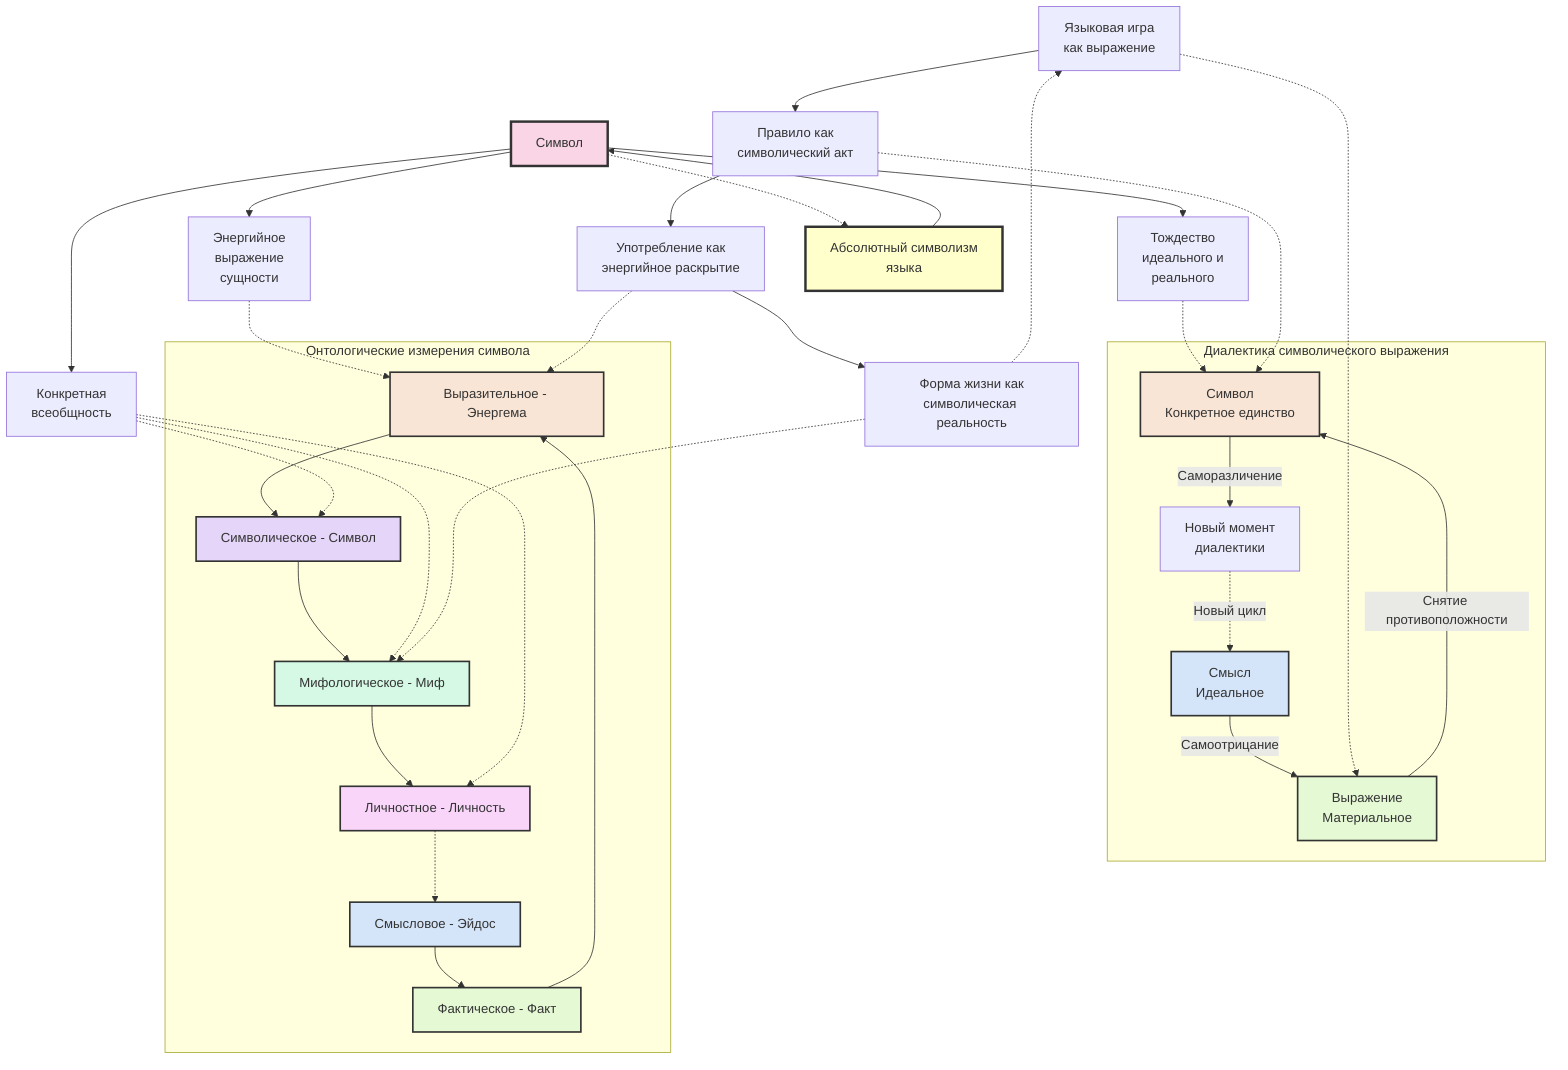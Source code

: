 graph TB
    A[Символ] --> B[Тождество\nидеального и\nреального]
    A --> C[Энергийное\nвыражение\nсущности]
    A --> D[Конкретная\nвсеобщность]
    
    subgraph "Диалектика символического выражения"
        E[Смысл\n Идеальное] -->|Самоотрицание| F[Выражение\n Материальное]
        F -->|Снятие противоположности| G[Символ\n Конкретное единство]
        G -->|Саморазличение| H[Новый момент\nдиалектики]
        H -.->|Новый цикл| E
    end
    
    subgraph "Онтологические измерения символа"
        I[Смысловое - Эйдос] --> J[Фактическое - Факт]
        J --> K[Выразительное - Энергема]
        K --> L[Символическое - Символ]
        L --> M[Мифологическое - Миф]
        M --> N[Личностное - Личность]
        N -.-> I
    end
    
    B -.-> G
    C -.-> K
    D -.-> L
    D -.-> M
    D -.-> N
    
    O[Языковая игра\nкак выражение] --> P[Правило как\nсимволический акт]
    P --> Q[Употребление как\nэнергийное раскрытие]
    Q --> R[Форма жизни как\nсимволическая реальность]
    R -.-> O
    
    O -.-> F
    P -.-> G
    Q -.-> K
    R -.-> M
    
    S[Абсолютный символизм\nязыка] --> A
    A -.-> S
    
    style A fill:#f9d5e5,stroke:#333,stroke-width:3px
    style E fill:#d5e5f9,stroke:#333,stroke-width:2px
    style F fill:#e5f9d5,stroke:#333,stroke-width:2px
    style G fill:#f9e5d5,stroke:#333,stroke-width:2px
    style S fill:#ffffcc,stroke:#333,stroke-width:3px
    style I fill:#d5e5f9,stroke:#333,stroke-width:2px
    style J fill:#e5f9d5,stroke:#333,stroke-width:2px
    style K fill:#f9e5d5,stroke:#333,stroke-width:2px
    style L fill:#e5d5f9,stroke:#333,stroke-width:2px
    style M fill:#d5f9e5,stroke:#333,stroke-width:2px
    style N fill:#f9d5f9,stroke:#333,stroke-width:2px